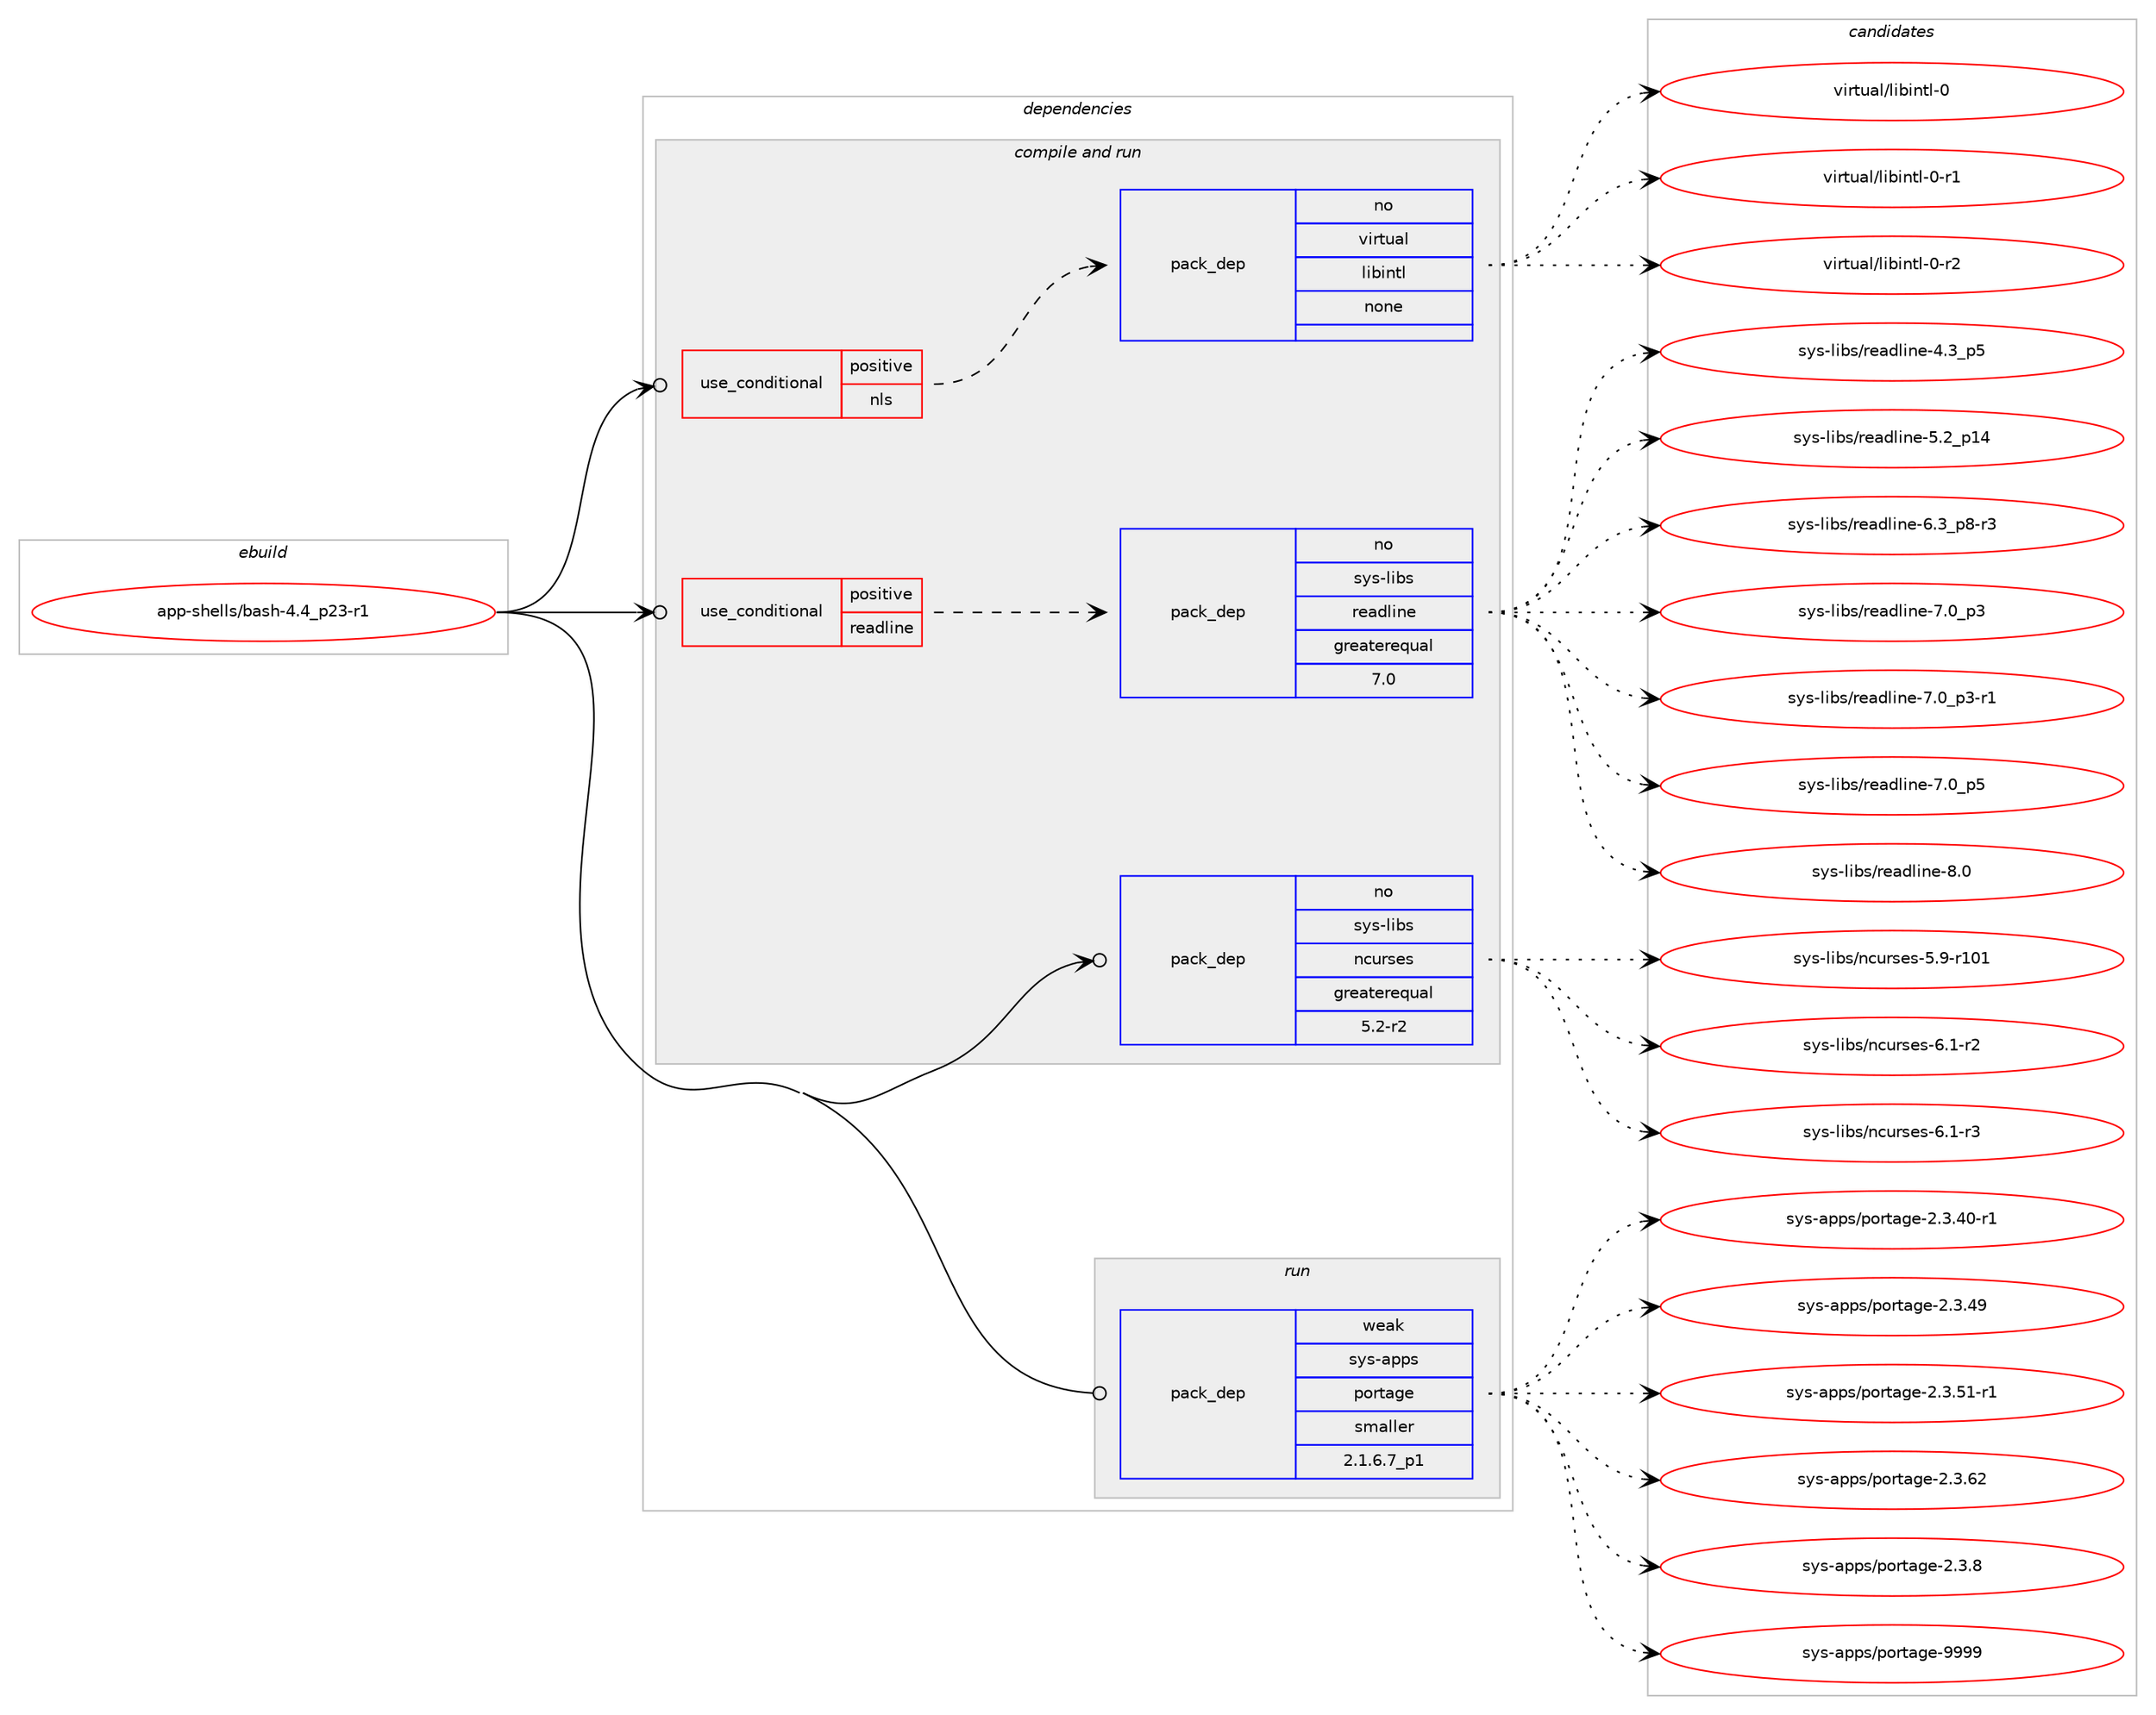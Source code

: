 digraph prolog {

# *************
# Graph options
# *************

newrank=true;
concentrate=true;
compound=true;
graph [rankdir=LR,fontname=Helvetica,fontsize=10,ranksep=1.5];#, ranksep=2.5, nodesep=0.2];
edge  [arrowhead=vee];
node  [fontname=Helvetica,fontsize=10];

# **********
# The ebuild
# **********

subgraph cluster_leftcol {
color=gray;
rank=same;
label=<<i>ebuild</i>>;
id [label="app-shells/bash-4.4_p23-r1", color=red, width=4, href="../app-shells/bash-4.4_p23-r1.svg"];
}

# ****************
# The dependencies
# ****************

subgraph cluster_midcol {
color=gray;
label=<<i>dependencies</i>>;
subgraph cluster_compile {
fillcolor="#eeeeee";
style=filled;
label=<<i>compile</i>>;
}
subgraph cluster_compileandrun {
fillcolor="#eeeeee";
style=filled;
label=<<i>compile and run</i>>;
subgraph cond355227 {
dependency1307261 [label=<<TABLE BORDER="0" CELLBORDER="1" CELLSPACING="0" CELLPADDING="4"><TR><TD ROWSPAN="3" CELLPADDING="10">use_conditional</TD></TR><TR><TD>positive</TD></TR><TR><TD>nls</TD></TR></TABLE>>, shape=none, color=red];
subgraph pack931601 {
dependency1307262 [label=<<TABLE BORDER="0" CELLBORDER="1" CELLSPACING="0" CELLPADDING="4" WIDTH="220"><TR><TD ROWSPAN="6" CELLPADDING="30">pack_dep</TD></TR><TR><TD WIDTH="110">no</TD></TR><TR><TD>virtual</TD></TR><TR><TD>libintl</TD></TR><TR><TD>none</TD></TR><TR><TD></TD></TR></TABLE>>, shape=none, color=blue];
}
dependency1307261:e -> dependency1307262:w [weight=20,style="dashed",arrowhead="vee"];
}
id:e -> dependency1307261:w [weight=20,style="solid",arrowhead="odotvee"];
subgraph cond355228 {
dependency1307263 [label=<<TABLE BORDER="0" CELLBORDER="1" CELLSPACING="0" CELLPADDING="4"><TR><TD ROWSPAN="3" CELLPADDING="10">use_conditional</TD></TR><TR><TD>positive</TD></TR><TR><TD>readline</TD></TR></TABLE>>, shape=none, color=red];
subgraph pack931602 {
dependency1307264 [label=<<TABLE BORDER="0" CELLBORDER="1" CELLSPACING="0" CELLPADDING="4" WIDTH="220"><TR><TD ROWSPAN="6" CELLPADDING="30">pack_dep</TD></TR><TR><TD WIDTH="110">no</TD></TR><TR><TD>sys-libs</TD></TR><TR><TD>readline</TD></TR><TR><TD>greaterequal</TD></TR><TR><TD>7.0</TD></TR></TABLE>>, shape=none, color=blue];
}
dependency1307263:e -> dependency1307264:w [weight=20,style="dashed",arrowhead="vee"];
}
id:e -> dependency1307263:w [weight=20,style="solid",arrowhead="odotvee"];
subgraph pack931603 {
dependency1307265 [label=<<TABLE BORDER="0" CELLBORDER="1" CELLSPACING="0" CELLPADDING="4" WIDTH="220"><TR><TD ROWSPAN="6" CELLPADDING="30">pack_dep</TD></TR><TR><TD WIDTH="110">no</TD></TR><TR><TD>sys-libs</TD></TR><TR><TD>ncurses</TD></TR><TR><TD>greaterequal</TD></TR><TR><TD>5.2-r2</TD></TR></TABLE>>, shape=none, color=blue];
}
id:e -> dependency1307265:w [weight=20,style="solid",arrowhead="odotvee"];
}
subgraph cluster_run {
fillcolor="#eeeeee";
style=filled;
label=<<i>run</i>>;
subgraph pack931604 {
dependency1307266 [label=<<TABLE BORDER="0" CELLBORDER="1" CELLSPACING="0" CELLPADDING="4" WIDTH="220"><TR><TD ROWSPAN="6" CELLPADDING="30">pack_dep</TD></TR><TR><TD WIDTH="110">weak</TD></TR><TR><TD>sys-apps</TD></TR><TR><TD>portage</TD></TR><TR><TD>smaller</TD></TR><TR><TD>2.1.6.7_p1</TD></TR></TABLE>>, shape=none, color=blue];
}
id:e -> dependency1307266:w [weight=20,style="solid",arrowhead="odot"];
}
}

# **************
# The candidates
# **************

subgraph cluster_choices {
rank=same;
color=gray;
label=<<i>candidates</i>>;

subgraph choice931601 {
color=black;
nodesep=1;
choice1181051141161179710847108105981051101161084548 [label="virtual/libintl-0", color=red, width=4,href="../virtual/libintl-0.svg"];
choice11810511411611797108471081059810511011610845484511449 [label="virtual/libintl-0-r1", color=red, width=4,href="../virtual/libintl-0-r1.svg"];
choice11810511411611797108471081059810511011610845484511450 [label="virtual/libintl-0-r2", color=red, width=4,href="../virtual/libintl-0-r2.svg"];
dependency1307262:e -> choice1181051141161179710847108105981051101161084548:w [style=dotted,weight="100"];
dependency1307262:e -> choice11810511411611797108471081059810511011610845484511449:w [style=dotted,weight="100"];
dependency1307262:e -> choice11810511411611797108471081059810511011610845484511450:w [style=dotted,weight="100"];
}
subgraph choice931602 {
color=black;
nodesep=1;
choice11512111545108105981154711410197100108105110101455246519511253 [label="sys-libs/readline-4.3_p5", color=red, width=4,href="../sys-libs/readline-4.3_p5.svg"];
choice1151211154510810598115471141019710010810511010145534650951124952 [label="sys-libs/readline-5.2_p14", color=red, width=4,href="../sys-libs/readline-5.2_p14.svg"];
choice115121115451081059811547114101971001081051101014554465195112564511451 [label="sys-libs/readline-6.3_p8-r3", color=red, width=4,href="../sys-libs/readline-6.3_p8-r3.svg"];
choice11512111545108105981154711410197100108105110101455546489511251 [label="sys-libs/readline-7.0_p3", color=red, width=4,href="../sys-libs/readline-7.0_p3.svg"];
choice115121115451081059811547114101971001081051101014555464895112514511449 [label="sys-libs/readline-7.0_p3-r1", color=red, width=4,href="../sys-libs/readline-7.0_p3-r1.svg"];
choice11512111545108105981154711410197100108105110101455546489511253 [label="sys-libs/readline-7.0_p5", color=red, width=4,href="../sys-libs/readline-7.0_p5.svg"];
choice1151211154510810598115471141019710010810511010145564648 [label="sys-libs/readline-8.0", color=red, width=4,href="../sys-libs/readline-8.0.svg"];
dependency1307264:e -> choice11512111545108105981154711410197100108105110101455246519511253:w [style=dotted,weight="100"];
dependency1307264:e -> choice1151211154510810598115471141019710010810511010145534650951124952:w [style=dotted,weight="100"];
dependency1307264:e -> choice115121115451081059811547114101971001081051101014554465195112564511451:w [style=dotted,weight="100"];
dependency1307264:e -> choice11512111545108105981154711410197100108105110101455546489511251:w [style=dotted,weight="100"];
dependency1307264:e -> choice115121115451081059811547114101971001081051101014555464895112514511449:w [style=dotted,weight="100"];
dependency1307264:e -> choice11512111545108105981154711410197100108105110101455546489511253:w [style=dotted,weight="100"];
dependency1307264:e -> choice1151211154510810598115471141019710010810511010145564648:w [style=dotted,weight="100"];
}
subgraph choice931603 {
color=black;
nodesep=1;
choice115121115451081059811547110991171141151011154553465745114494849 [label="sys-libs/ncurses-5.9-r101", color=red, width=4,href="../sys-libs/ncurses-5.9-r101.svg"];
choice11512111545108105981154711099117114115101115455446494511450 [label="sys-libs/ncurses-6.1-r2", color=red, width=4,href="../sys-libs/ncurses-6.1-r2.svg"];
choice11512111545108105981154711099117114115101115455446494511451 [label="sys-libs/ncurses-6.1-r3", color=red, width=4,href="../sys-libs/ncurses-6.1-r3.svg"];
dependency1307265:e -> choice115121115451081059811547110991171141151011154553465745114494849:w [style=dotted,weight="100"];
dependency1307265:e -> choice11512111545108105981154711099117114115101115455446494511450:w [style=dotted,weight="100"];
dependency1307265:e -> choice11512111545108105981154711099117114115101115455446494511451:w [style=dotted,weight="100"];
}
subgraph choice931604 {
color=black;
nodesep=1;
choice11512111545971121121154711211111411697103101455046514652484511449 [label="sys-apps/portage-2.3.40-r1", color=red, width=4,href="../sys-apps/portage-2.3.40-r1.svg"];
choice1151211154597112112115471121111141169710310145504651465257 [label="sys-apps/portage-2.3.49", color=red, width=4,href="../sys-apps/portage-2.3.49.svg"];
choice11512111545971121121154711211111411697103101455046514653494511449 [label="sys-apps/portage-2.3.51-r1", color=red, width=4,href="../sys-apps/portage-2.3.51-r1.svg"];
choice1151211154597112112115471121111141169710310145504651465450 [label="sys-apps/portage-2.3.62", color=red, width=4,href="../sys-apps/portage-2.3.62.svg"];
choice11512111545971121121154711211111411697103101455046514656 [label="sys-apps/portage-2.3.8", color=red, width=4,href="../sys-apps/portage-2.3.8.svg"];
choice115121115459711211211547112111114116971031014557575757 [label="sys-apps/portage-9999", color=red, width=4,href="../sys-apps/portage-9999.svg"];
dependency1307266:e -> choice11512111545971121121154711211111411697103101455046514652484511449:w [style=dotted,weight="100"];
dependency1307266:e -> choice1151211154597112112115471121111141169710310145504651465257:w [style=dotted,weight="100"];
dependency1307266:e -> choice11512111545971121121154711211111411697103101455046514653494511449:w [style=dotted,weight="100"];
dependency1307266:e -> choice1151211154597112112115471121111141169710310145504651465450:w [style=dotted,weight="100"];
dependency1307266:e -> choice11512111545971121121154711211111411697103101455046514656:w [style=dotted,weight="100"];
dependency1307266:e -> choice115121115459711211211547112111114116971031014557575757:w [style=dotted,weight="100"];
}
}

}
